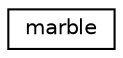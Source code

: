 digraph "Graphical Class Hierarchy"
{
 // INTERACTIVE_SVG=YES
 // LATEX_PDF_SIZE
  edge [fontname="Helvetica",fontsize="10",labelfontname="Helvetica",labelfontsize="10"];
  node [fontname="Helvetica",fontsize="10",shape=record];
  rankdir="LR";
  Node0 [label="marble",height=0.2,width=0.4,color="black", fillcolor="white", style="filled",URL="$dc/d1a/classmarble.html",tooltip=" "];
}
